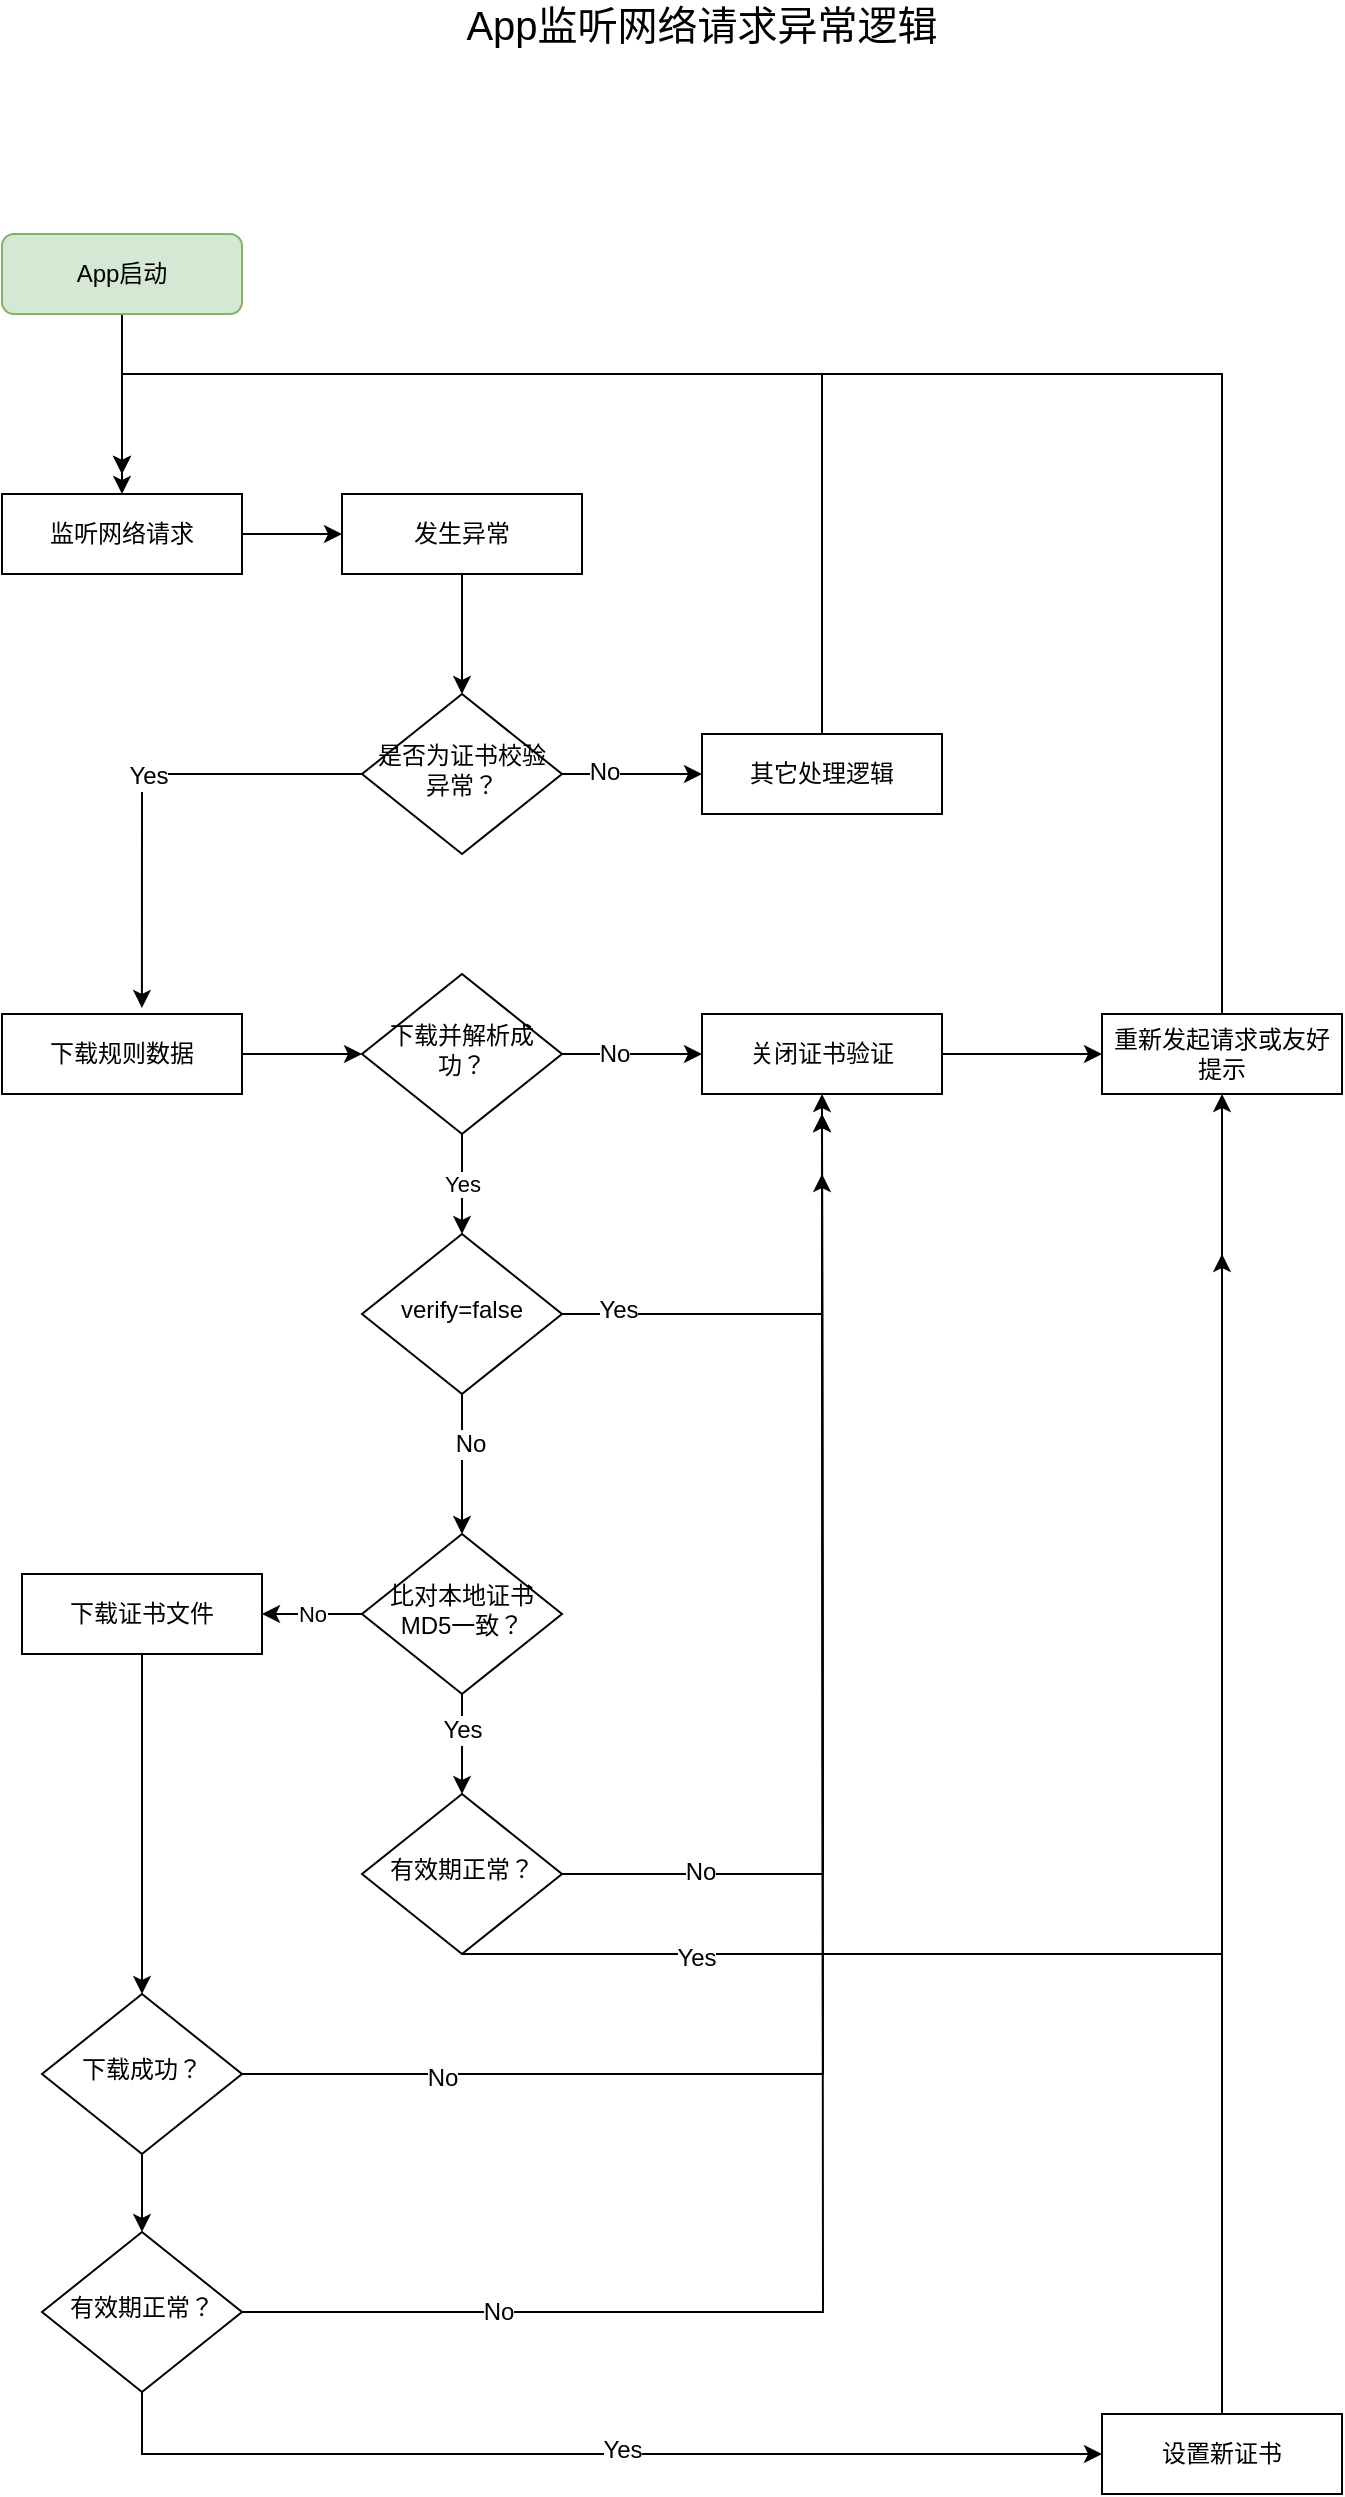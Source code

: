 <mxfile version="12.9.0" type="device"><diagram id="C5RBs43oDa-KdzZeNtuy" name="Page-1"><mxGraphModel dx="1186" dy="699" grid="1" gridSize="10" guides="1" tooltips="1" connect="1" arrows="1" fold="1" page="1" pageScale="1" pageWidth="827" pageHeight="1169" background="#FFFFFF" math="0" shadow="0"><root><mxCell id="WIyWlLk6GJQsqaUBKTNV-0"/><mxCell id="WIyWlLk6GJQsqaUBKTNV-1" parent="WIyWlLk6GJQsqaUBKTNV-0"/><mxCell id="bNZ5GhyDgJPqx8xSRBMS-0" value="" style="edgeStyle=orthogonalEdgeStyle;rounded=0;orthogonalLoop=1;jettySize=auto;html=1;entryX=0.5;entryY=0;entryDx=0;entryDy=0;" edge="1" parent="WIyWlLk6GJQsqaUBKTNV-1" source="bNZ5GhyDgJPqx8xSRBMS-1" target="bNZ5GhyDgJPqx8xSRBMS-24"><mxGeometry relative="1" as="geometry"><mxPoint x="150" y="290" as="targetPoint"/></mxGeometry></mxCell><mxCell id="bNZ5GhyDgJPqx8xSRBMS-1" value="App启动" style="rounded=1;whiteSpace=wrap;html=1;fontSize=12;glass=0;strokeWidth=1;shadow=0;fillColor=#d5e8d4;strokeColor=#82b366;" vertex="1" parent="WIyWlLk6GJQsqaUBKTNV-1"><mxGeometry x="90" y="170" width="120" height="40" as="geometry"/></mxCell><mxCell id="bNZ5GhyDgJPqx8xSRBMS-40" value="" style="edgeStyle=orthogonalEdgeStyle;rounded=0;orthogonalLoop=1;jettySize=auto;html=1;entryX=0.583;entryY=-0.075;entryDx=0;entryDy=0;entryPerimeter=0;" edge="1" parent="WIyWlLk6GJQsqaUBKTNV-1" source="bNZ5GhyDgJPqx8xSRBMS-10" target="bNZ5GhyDgJPqx8xSRBMS-58"><mxGeometry relative="1" as="geometry"><mxPoint x="200" y="440" as="targetPoint"/></mxGeometry></mxCell><mxCell id="bNZ5GhyDgJPqx8xSRBMS-41" value="Yes" style="text;html=1;align=center;verticalAlign=middle;resizable=0;points=[];labelBackgroundColor=#ffffff;" vertex="1" connectable="0" parent="bNZ5GhyDgJPqx8xSRBMS-40"><mxGeometry x="-0.057" y="1" relative="1" as="geometry"><mxPoint as="offset"/></mxGeometry></mxCell><mxCell id="bNZ5GhyDgJPqx8xSRBMS-54" value="" style="edgeStyle=orthogonalEdgeStyle;rounded=0;orthogonalLoop=1;jettySize=auto;html=1;" edge="1" parent="WIyWlLk6GJQsqaUBKTNV-1" source="bNZ5GhyDgJPqx8xSRBMS-10" target="bNZ5GhyDgJPqx8xSRBMS-51"><mxGeometry relative="1" as="geometry"/></mxCell><mxCell id="bNZ5GhyDgJPqx8xSRBMS-57" value="No" style="text;html=1;align=center;verticalAlign=middle;resizable=0;points=[];labelBackgroundColor=#ffffff;" vertex="1" connectable="0" parent="bNZ5GhyDgJPqx8xSRBMS-54"><mxGeometry x="-0.4" y="1" relative="1" as="geometry"><mxPoint as="offset"/></mxGeometry></mxCell><mxCell id="bNZ5GhyDgJPqx8xSRBMS-10" value="是否为证书校验异常？" style="rhombus;whiteSpace=wrap;html=1;shadow=0;fontFamily=Helvetica;fontSize=12;align=center;strokeWidth=1;spacing=6;spacingTop=-4;" vertex="1" parent="WIyWlLk6GJQsqaUBKTNV-1"><mxGeometry x="270" y="400" width="100" height="80" as="geometry"/></mxCell><mxCell id="bNZ5GhyDgJPqx8xSRBMS-38" value="" style="edgeStyle=orthogonalEdgeStyle;rounded=0;orthogonalLoop=1;jettySize=auto;html=1;" edge="1" parent="WIyWlLk6GJQsqaUBKTNV-1" source="bNZ5GhyDgJPqx8xSRBMS-24" target="bNZ5GhyDgJPqx8xSRBMS-37"><mxGeometry relative="1" as="geometry"/></mxCell><mxCell id="bNZ5GhyDgJPqx8xSRBMS-24" value="监听网络请求" style="rounded=0;whiteSpace=wrap;html=1;" vertex="1" parent="WIyWlLk6GJQsqaUBKTNV-1"><mxGeometry x="90" y="300" width="120" height="40" as="geometry"/></mxCell><mxCell id="bNZ5GhyDgJPqx8xSRBMS-39" value="" style="edgeStyle=orthogonalEdgeStyle;rounded=0;orthogonalLoop=1;jettySize=auto;html=1;" edge="1" parent="WIyWlLk6GJQsqaUBKTNV-1" source="bNZ5GhyDgJPqx8xSRBMS-37" target="bNZ5GhyDgJPqx8xSRBMS-10"><mxGeometry relative="1" as="geometry"/></mxCell><mxCell id="bNZ5GhyDgJPqx8xSRBMS-37" value="发生异常" style="rounded=0;whiteSpace=wrap;html=1;" vertex="1" parent="WIyWlLk6GJQsqaUBKTNV-1"><mxGeometry x="260" y="300" width="120" height="40" as="geometry"/></mxCell><mxCell id="bNZ5GhyDgJPqx8xSRBMS-35" value="&lt;font style=&quot;font-size: 20px&quot;&gt;App监听网络请求异常逻辑&lt;/font&gt;" style="text;html=1;strokeColor=none;fillColor=none;align=center;verticalAlign=middle;whiteSpace=wrap;rounded=0;" vertex="1" parent="WIyWlLk6GJQsqaUBKTNV-1"><mxGeometry x="290" y="60" width="300" height="10" as="geometry"/></mxCell><mxCell id="bNZ5GhyDgJPqx8xSRBMS-56" value="" style="edgeStyle=orthogonalEdgeStyle;rounded=0;orthogonalLoop=1;jettySize=auto;html=1;" edge="1" parent="WIyWlLk6GJQsqaUBKTNV-1" source="bNZ5GhyDgJPqx8xSRBMS-51"><mxGeometry relative="1" as="geometry"><mxPoint x="150" y="290" as="targetPoint"/><Array as="points"><mxPoint x="500" y="240"/><mxPoint x="150" y="240"/></Array></mxGeometry></mxCell><mxCell id="bNZ5GhyDgJPqx8xSRBMS-51" value="其它处理逻辑" style="rounded=0;whiteSpace=wrap;html=1;" vertex="1" parent="WIyWlLk6GJQsqaUBKTNV-1"><mxGeometry x="440" y="420" width="120" height="40" as="geometry"/></mxCell><mxCell id="bNZ5GhyDgJPqx8xSRBMS-60" value="" style="edgeStyle=orthogonalEdgeStyle;rounded=0;orthogonalLoop=1;jettySize=auto;html=1;entryX=0;entryY=0.5;entryDx=0;entryDy=0;" edge="1" parent="WIyWlLk6GJQsqaUBKTNV-1" source="bNZ5GhyDgJPqx8xSRBMS-58" target="bNZ5GhyDgJPqx8xSRBMS-61"><mxGeometry relative="1" as="geometry"><mxPoint x="290" y="580" as="targetPoint"/></mxGeometry></mxCell><mxCell id="bNZ5GhyDgJPqx8xSRBMS-58" value="下载规则数据" style="rounded=0;whiteSpace=wrap;html=1;" vertex="1" parent="WIyWlLk6GJQsqaUBKTNV-1"><mxGeometry x="90" y="560" width="120" height="40" as="geometry"/></mxCell><mxCell id="bNZ5GhyDgJPqx8xSRBMS-66" value="" style="edgeStyle=orthogonalEdgeStyle;rounded=0;orthogonalLoop=1;jettySize=auto;html=1;" edge="1" parent="WIyWlLk6GJQsqaUBKTNV-1" source="bNZ5GhyDgJPqx8xSRBMS-61" target="bNZ5GhyDgJPqx8xSRBMS-65"><mxGeometry relative="1" as="geometry"/></mxCell><mxCell id="bNZ5GhyDgJPqx8xSRBMS-69" value="No" style="text;html=1;align=center;verticalAlign=middle;resizable=0;points=[];labelBackgroundColor=#ffffff;" vertex="1" connectable="0" parent="bNZ5GhyDgJPqx8xSRBMS-66"><mxGeometry x="-0.257" relative="1" as="geometry"><mxPoint as="offset"/></mxGeometry></mxCell><mxCell id="bNZ5GhyDgJPqx8xSRBMS-74" value="Yes" style="edgeStyle=orthogonalEdgeStyle;rounded=0;orthogonalLoop=1;jettySize=auto;html=1;" edge="1" parent="WIyWlLk6GJQsqaUBKTNV-1" source="bNZ5GhyDgJPqx8xSRBMS-61" target="bNZ5GhyDgJPqx8xSRBMS-73"><mxGeometry relative="1" as="geometry"/></mxCell><mxCell id="bNZ5GhyDgJPqx8xSRBMS-61" value="下载并解析成功？" style="rhombus;whiteSpace=wrap;html=1;shadow=0;fontFamily=Helvetica;fontSize=12;align=center;strokeWidth=1;spacing=6;spacingTop=-4;" vertex="1" parent="WIyWlLk6GJQsqaUBKTNV-1"><mxGeometry x="270" y="540" width="100" height="80" as="geometry"/></mxCell><mxCell id="bNZ5GhyDgJPqx8xSRBMS-71" value="" style="edgeStyle=orthogonalEdgeStyle;rounded=0;orthogonalLoop=1;jettySize=auto;html=1;" edge="1" parent="WIyWlLk6GJQsqaUBKTNV-1" source="bNZ5GhyDgJPqx8xSRBMS-63" target="bNZ5GhyDgJPqx8xSRBMS-70"><mxGeometry relative="1" as="geometry"/></mxCell><mxCell id="bNZ5GhyDgJPqx8xSRBMS-72" value="Yes" style="text;html=1;align=center;verticalAlign=middle;resizable=0;points=[];labelBackgroundColor=#ffffff;" vertex="1" connectable="0" parent="bNZ5GhyDgJPqx8xSRBMS-71"><mxGeometry x="-0.3" relative="1" as="geometry"><mxPoint as="offset"/></mxGeometry></mxCell><mxCell id="bNZ5GhyDgJPqx8xSRBMS-98" value="No" style="edgeStyle=orthogonalEdgeStyle;rounded=0;orthogonalLoop=1;jettySize=auto;html=1;" edge="1" parent="WIyWlLk6GJQsqaUBKTNV-1" source="bNZ5GhyDgJPqx8xSRBMS-63" target="bNZ5GhyDgJPqx8xSRBMS-97"><mxGeometry relative="1" as="geometry"/></mxCell><mxCell id="bNZ5GhyDgJPqx8xSRBMS-63" value="比对本地证书MD5一致？" style="rhombus;whiteSpace=wrap;html=1;shadow=0;fontFamily=Helvetica;fontSize=12;align=center;strokeWidth=1;spacing=6;spacingTop=-4;" vertex="1" parent="WIyWlLk6GJQsqaUBKTNV-1"><mxGeometry x="270" y="820" width="100" height="80" as="geometry"/></mxCell><mxCell id="bNZ5GhyDgJPqx8xSRBMS-84" value="" style="edgeStyle=orthogonalEdgeStyle;rounded=0;orthogonalLoop=1;jettySize=auto;html=1;" edge="1" parent="WIyWlLk6GJQsqaUBKTNV-1" source="bNZ5GhyDgJPqx8xSRBMS-70"><mxGeometry relative="1" as="geometry"><mxPoint x="500" y="610" as="targetPoint"/></mxGeometry></mxCell><mxCell id="bNZ5GhyDgJPqx8xSRBMS-85" value="No" style="text;html=1;align=center;verticalAlign=middle;resizable=0;points=[];labelBackgroundColor=#ffffff;" vertex="1" connectable="0" parent="bNZ5GhyDgJPqx8xSRBMS-84"><mxGeometry x="-0.732" y="1" relative="1" as="geometry"><mxPoint as="offset"/></mxGeometry></mxCell><mxCell id="bNZ5GhyDgJPqx8xSRBMS-108" value="" style="edgeStyle=orthogonalEdgeStyle;rounded=0;orthogonalLoop=1;jettySize=auto;html=1;entryX=0.5;entryY=1;entryDx=0;entryDy=0;" edge="1" parent="WIyWlLk6GJQsqaUBKTNV-1" source="bNZ5GhyDgJPqx8xSRBMS-70" target="bNZ5GhyDgJPqx8xSRBMS-86"><mxGeometry relative="1" as="geometry"><Array as="points"><mxPoint x="700" y="1030"/></Array></mxGeometry></mxCell><mxCell id="bNZ5GhyDgJPqx8xSRBMS-109" value="Yes" style="text;html=1;align=center;verticalAlign=middle;resizable=0;points=[];labelBackgroundColor=#ffffff;" vertex="1" connectable="0" parent="bNZ5GhyDgJPqx8xSRBMS-108"><mxGeometry x="-0.711" y="-2" relative="1" as="geometry"><mxPoint as="offset"/></mxGeometry></mxCell><mxCell id="bNZ5GhyDgJPqx8xSRBMS-70" value="有效期正常？" style="rhombus;whiteSpace=wrap;html=1;shadow=0;fontFamily=Helvetica;fontSize=12;align=center;strokeWidth=1;spacing=6;spacingTop=-4;" vertex="1" parent="WIyWlLk6GJQsqaUBKTNV-1"><mxGeometry x="270" y="950" width="100" height="80" as="geometry"/></mxCell><mxCell id="bNZ5GhyDgJPqx8xSRBMS-112" value="" style="edgeStyle=orthogonalEdgeStyle;rounded=0;orthogonalLoop=1;jettySize=auto;html=1;" edge="1" parent="WIyWlLk6GJQsqaUBKTNV-1" source="bNZ5GhyDgJPqx8xSRBMS-107"><mxGeometry relative="1" as="geometry"><mxPoint x="500" y="640" as="targetPoint"/></mxGeometry></mxCell><mxCell id="bNZ5GhyDgJPqx8xSRBMS-113" value="No" style="text;html=1;align=center;verticalAlign=middle;resizable=0;points=[];labelBackgroundColor=#ffffff;" vertex="1" connectable="0" parent="bNZ5GhyDgJPqx8xSRBMS-112"><mxGeometry x="-0.702" relative="1" as="geometry"><mxPoint as="offset"/></mxGeometry></mxCell><mxCell id="bNZ5GhyDgJPqx8xSRBMS-115" value="" style="edgeStyle=orthogonalEdgeStyle;rounded=0;orthogonalLoop=1;jettySize=auto;html=1;entryX=0;entryY=0.5;entryDx=0;entryDy=0;" edge="1" parent="WIyWlLk6GJQsqaUBKTNV-1" source="bNZ5GhyDgJPqx8xSRBMS-107" target="bNZ5GhyDgJPqx8xSRBMS-96"><mxGeometry relative="1" as="geometry"><mxPoint x="160" y="1329" as="targetPoint"/><Array as="points"><mxPoint x="160" y="1280"/></Array></mxGeometry></mxCell><mxCell id="bNZ5GhyDgJPqx8xSRBMS-116" value="Yes" style="text;html=1;align=center;verticalAlign=middle;resizable=0;points=[];labelBackgroundColor=#ffffff;" vertex="1" connectable="0" parent="bNZ5GhyDgJPqx8xSRBMS-115"><mxGeometry x="0.061" y="2" relative="1" as="geometry"><mxPoint as="offset"/></mxGeometry></mxCell><mxCell id="bNZ5GhyDgJPqx8xSRBMS-107" value="有效期正常？" style="rhombus;whiteSpace=wrap;html=1;shadow=0;fontFamily=Helvetica;fontSize=12;align=center;strokeWidth=1;spacing=6;spacingTop=-4;" vertex="1" parent="WIyWlLk6GJQsqaUBKTNV-1"><mxGeometry x="110" y="1169" width="100" height="80" as="geometry"/></mxCell><mxCell id="bNZ5GhyDgJPqx8xSRBMS-87" value="" style="edgeStyle=orthogonalEdgeStyle;rounded=0;orthogonalLoop=1;jettySize=auto;html=1;" edge="1" parent="WIyWlLk6GJQsqaUBKTNV-1" source="bNZ5GhyDgJPqx8xSRBMS-65" target="bNZ5GhyDgJPqx8xSRBMS-86"><mxGeometry relative="1" as="geometry"/></mxCell><mxCell id="bNZ5GhyDgJPqx8xSRBMS-65" value="关闭证书验证" style="rounded=0;whiteSpace=wrap;html=1;" vertex="1" parent="WIyWlLk6GJQsqaUBKTNV-1"><mxGeometry x="440" y="560" width="120" height="40" as="geometry"/></mxCell><mxCell id="bNZ5GhyDgJPqx8xSRBMS-89" value="" style="edgeStyle=orthogonalEdgeStyle;rounded=0;orthogonalLoop=1;jettySize=auto;html=1;" edge="1" parent="WIyWlLk6GJQsqaUBKTNV-1" source="bNZ5GhyDgJPqx8xSRBMS-86"><mxGeometry relative="1" as="geometry"><mxPoint x="150" y="290" as="targetPoint"/><Array as="points"><mxPoint x="700" y="240"/><mxPoint x="150" y="240"/></Array></mxGeometry></mxCell><mxCell id="bNZ5GhyDgJPqx8xSRBMS-86" value="重新发起请求或友好提示" style="rounded=0;whiteSpace=wrap;html=1;" vertex="1" parent="WIyWlLk6GJQsqaUBKTNV-1"><mxGeometry x="640" y="560" width="120" height="40" as="geometry"/></mxCell><mxCell id="bNZ5GhyDgJPqx8xSRBMS-75" value="" style="edgeStyle=orthogonalEdgeStyle;rounded=0;orthogonalLoop=1;jettySize=auto;html=1;" edge="1" parent="WIyWlLk6GJQsqaUBKTNV-1" source="bNZ5GhyDgJPqx8xSRBMS-73" target="bNZ5GhyDgJPqx8xSRBMS-63"><mxGeometry relative="1" as="geometry"/></mxCell><mxCell id="bNZ5GhyDgJPqx8xSRBMS-76" value="No" style="text;html=1;align=center;verticalAlign=middle;resizable=0;points=[];labelBackgroundColor=#ffffff;" vertex="1" connectable="0" parent="bNZ5GhyDgJPqx8xSRBMS-75"><mxGeometry x="-0.286" y="4" relative="1" as="geometry"><mxPoint as="offset"/></mxGeometry></mxCell><mxCell id="bNZ5GhyDgJPqx8xSRBMS-78" value="" style="edgeStyle=orthogonalEdgeStyle;rounded=0;orthogonalLoop=1;jettySize=auto;html=1;entryX=0.5;entryY=1;entryDx=0;entryDy=0;" edge="1" parent="WIyWlLk6GJQsqaUBKTNV-1" source="bNZ5GhyDgJPqx8xSRBMS-73" target="bNZ5GhyDgJPqx8xSRBMS-65"><mxGeometry relative="1" as="geometry"><mxPoint x="450" y="710" as="targetPoint"/></mxGeometry></mxCell><mxCell id="bNZ5GhyDgJPqx8xSRBMS-79" value="Yes" style="text;html=1;align=center;verticalAlign=middle;resizable=0;points=[];labelBackgroundColor=#ffffff;" vertex="1" connectable="0" parent="bNZ5GhyDgJPqx8xSRBMS-78"><mxGeometry x="-0.767" y="2" relative="1" as="geometry"><mxPoint as="offset"/></mxGeometry></mxCell><mxCell id="bNZ5GhyDgJPqx8xSRBMS-73" value="verify=false" style="rhombus;whiteSpace=wrap;html=1;shadow=0;fontFamily=Helvetica;fontSize=12;align=center;strokeWidth=1;spacing=6;spacingTop=-4;" vertex="1" parent="WIyWlLk6GJQsqaUBKTNV-1"><mxGeometry x="270" y="670" width="100" height="80" as="geometry"/></mxCell><mxCell id="bNZ5GhyDgJPqx8xSRBMS-118" value="" style="edgeStyle=orthogonalEdgeStyle;rounded=0;orthogonalLoop=1;jettySize=auto;html=1;" edge="1" parent="WIyWlLk6GJQsqaUBKTNV-1" source="bNZ5GhyDgJPqx8xSRBMS-96"><mxGeometry relative="1" as="geometry"><mxPoint x="700" y="680" as="targetPoint"/></mxGeometry></mxCell><mxCell id="bNZ5GhyDgJPqx8xSRBMS-96" value="设置新证书" style="rounded=0;whiteSpace=wrap;html=1;" vertex="1" parent="WIyWlLk6GJQsqaUBKTNV-1"><mxGeometry x="640" y="1260" width="120" height="40" as="geometry"/></mxCell><mxCell id="bNZ5GhyDgJPqx8xSRBMS-100" value="" style="edgeStyle=orthogonalEdgeStyle;rounded=0;orthogonalLoop=1;jettySize=auto;html=1;" edge="1" parent="WIyWlLk6GJQsqaUBKTNV-1" source="bNZ5GhyDgJPqx8xSRBMS-97" target="bNZ5GhyDgJPqx8xSRBMS-99"><mxGeometry relative="1" as="geometry"/></mxCell><mxCell id="bNZ5GhyDgJPqx8xSRBMS-97" value="下载证书文件" style="rounded=0;whiteSpace=wrap;html=1;" vertex="1" parent="WIyWlLk6GJQsqaUBKTNV-1"><mxGeometry x="100" y="840" width="120" height="40" as="geometry"/></mxCell><mxCell id="bNZ5GhyDgJPqx8xSRBMS-105" value="" style="edgeStyle=orthogonalEdgeStyle;rounded=0;orthogonalLoop=1;jettySize=auto;html=1;" edge="1" parent="WIyWlLk6GJQsqaUBKTNV-1" source="bNZ5GhyDgJPqx8xSRBMS-99"><mxGeometry relative="1" as="geometry"><mxPoint x="500" y="610" as="targetPoint"/></mxGeometry></mxCell><mxCell id="bNZ5GhyDgJPqx8xSRBMS-106" value="No" style="text;html=1;align=center;verticalAlign=middle;resizable=0;points=[];labelBackgroundColor=#ffffff;" vertex="1" connectable="0" parent="bNZ5GhyDgJPqx8xSRBMS-105"><mxGeometry x="-0.742" y="-2" relative="1" as="geometry"><mxPoint as="offset"/></mxGeometry></mxCell><mxCell id="bNZ5GhyDgJPqx8xSRBMS-110" value="" style="edgeStyle=orthogonalEdgeStyle;rounded=0;orthogonalLoop=1;jettySize=auto;html=1;" edge="1" parent="WIyWlLk6GJQsqaUBKTNV-1" source="bNZ5GhyDgJPqx8xSRBMS-99" target="bNZ5GhyDgJPqx8xSRBMS-107"><mxGeometry relative="1" as="geometry"/></mxCell><mxCell id="bNZ5GhyDgJPqx8xSRBMS-99" value="下载成功？" style="rhombus;whiteSpace=wrap;html=1;shadow=0;fontFamily=Helvetica;fontSize=12;align=center;strokeWidth=1;spacing=6;spacingTop=-4;" vertex="1" parent="WIyWlLk6GJQsqaUBKTNV-1"><mxGeometry x="110" y="1050" width="100" height="80" as="geometry"/></mxCell></root></mxGraphModel></diagram></mxfile>